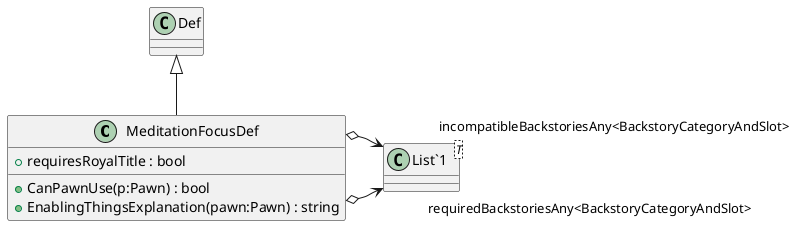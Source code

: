 @startuml
class MeditationFocusDef {
    + requiresRoyalTitle : bool
    + CanPawnUse(p:Pawn) : bool
    + EnablingThingsExplanation(pawn:Pawn) : string
}
class "List`1"<T> {
}
Def <|-- MeditationFocusDef
MeditationFocusDef o-> "requiredBackstoriesAny<BackstoryCategoryAndSlot>" "List`1"
MeditationFocusDef o-> "incompatibleBackstoriesAny<BackstoryCategoryAndSlot>" "List`1"
@enduml
